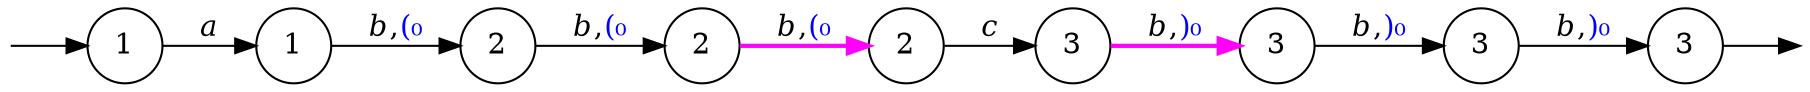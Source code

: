 digraph {
	node [shape=circle];
	Q0 [style=invisible, height=0, width=0, fixedsize=true];
	Q1 [style=invisible, height=0, width=0, fixedsize=true];
	graph [rankdir="LR"];
	0 [label=1];
	1 [label=1];
	2 [label=2];
	3 [label=2];
	4 [label=2];
	5 [label=3];
	6 [label=3];
	7 [label=3];
	8 [label=3];
	
	Q0 -> 0;
	8 -> Q1;
	0 -> 1  [label=<<i>a</i>> ];
	1 -> 2  [label=<<i>b</i>,<FONT COLOR="blue">(₀</FONT>> ];
	2 -> 3  [label=<<i>b</i>,<FONT COLOR="blue">(₀</FONT>> ];
	3 -> 4  [label=<<i>b</i>,<FONT COLOR="blue">(₀</FONT>>,color=fuchsia , style=bold];
	4 -> 5  [label=<<i>c</i>> ];
	5 -> 6  [label=<<i>b</i>,<FONT COLOR="blue">)₀</FONT>>,color=fuchsia , style=bold];
	6 -> 7  [label=<<i>b</i>,<FONT COLOR="blue">)₀</FONT>> ];
	7 -> 8  [label=<<i>b</i>,<FONT COLOR="blue">)₀</FONT>> ];
}
